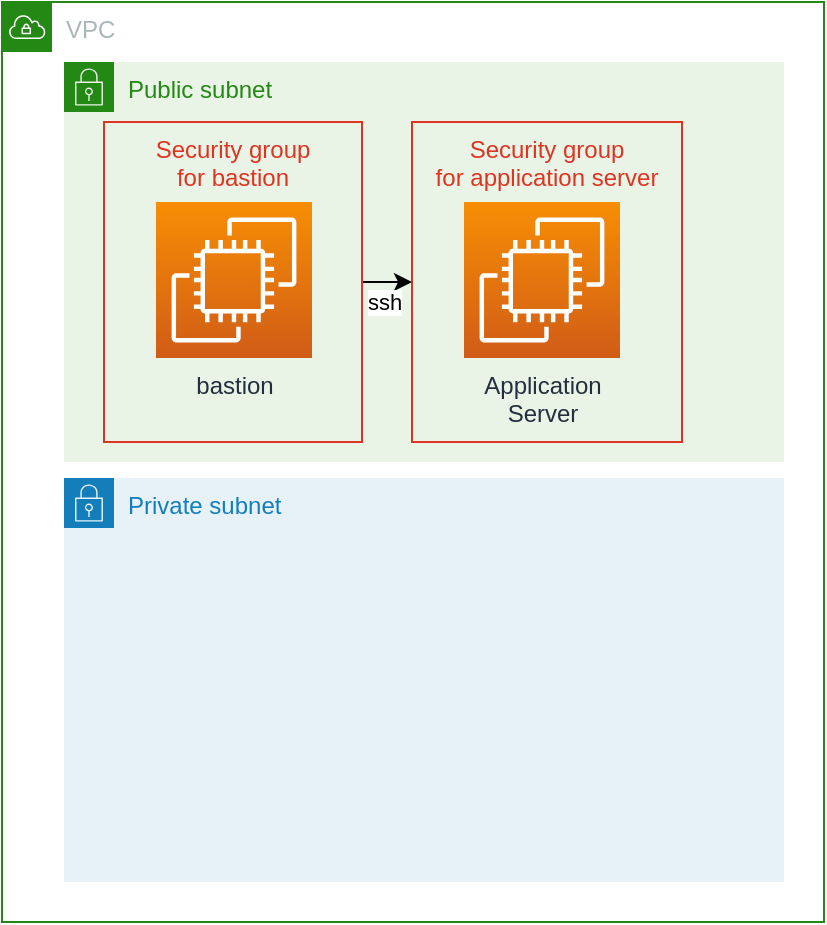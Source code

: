 <mxfile>
    <diagram id="opvkCJW3IcJ_bWAs1UsZ" name="Page-1">
        <mxGraphModel dx="763" dy="353" grid="1" gridSize="10" guides="1" tooltips="1" connect="1" arrows="1" fold="1" page="1" pageScale="1" pageWidth="850" pageHeight="1100" math="0" shadow="0">
            <root>
                <mxCell id="0"/>
                <mxCell id="1" parent="0"/>
                <mxCell id="Hl3m-6_L0OMjpgPDvVIu-3" value="Public subnet" style="points=[[0,0],[0.25,0],[0.5,0],[0.75,0],[1,0],[1,0.25],[1,0.5],[1,0.75],[1,1],[0.75,1],[0.5,1],[0.25,1],[0,1],[0,0.75],[0,0.5],[0,0.25]];outlineConnect=0;gradientColor=none;html=1;whiteSpace=wrap;fontSize=12;fontStyle=0;container=1;pointerEvents=0;collapsible=0;recursiveResize=0;shape=mxgraph.aws4.group;grIcon=mxgraph.aws4.group_security_group;grStroke=0;strokeColor=#248814;fillColor=#E9F3E6;verticalAlign=top;align=left;spacingLeft=30;fontColor=#248814;dashed=0;" vertex="1" parent="1">
                    <mxGeometry x="90" y="130" width="360" height="200" as="geometry"/>
                </mxCell>
                <mxCell id="Hl3m-6_L0OMjpgPDvVIu-11" value="VPC" style="points=[[0,0],[0.25,0],[0.5,0],[0.75,0],[1,0],[1,0.25],[1,0.5],[1,0.75],[1,1],[0.75,1],[0.5,1],[0.25,1],[0,1],[0,0.75],[0,0.5],[0,0.25]];outlineConnect=0;gradientColor=none;html=1;whiteSpace=wrap;fontSize=12;fontStyle=0;container=1;pointerEvents=0;collapsible=0;recursiveResize=0;shape=mxgraph.aws4.group;grIcon=mxgraph.aws4.group_vpc;strokeColor=#248814;fillColor=none;verticalAlign=top;align=left;spacingLeft=30;fontColor=#AAB7B8;dashed=0;" vertex="1" parent="1">
                    <mxGeometry x="59" y="100" width="411" height="460" as="geometry"/>
                </mxCell>
                <mxCell id="Hl3m-6_L0OMjpgPDvVIu-14" value="Security group&#10;for application server" style="fillColor=none;strokeColor=#DD3522;verticalAlign=top;fontStyle=0;fontColor=#DD3522;" vertex="1" parent="Hl3m-6_L0OMjpgPDvVIu-11">
                    <mxGeometry x="205" y="60" width="135" height="160" as="geometry"/>
                </mxCell>
                <mxCell id="Hl3m-6_L0OMjpgPDvVIu-16" value="ssh" style="edgeStyle=orthogonalEdgeStyle;html=1;entryX=0;entryY=0.5;entryDx=0;entryDy=0;" edge="1" parent="Hl3m-6_L0OMjpgPDvVIu-11" source="Hl3m-6_L0OMjpgPDvVIu-13" target="Hl3m-6_L0OMjpgPDvVIu-14">
                    <mxGeometry x="-0.12" y="-10" relative="1" as="geometry">
                        <mxPoint as="offset"/>
                    </mxGeometry>
                </mxCell>
                <mxCell id="Hl3m-6_L0OMjpgPDvVIu-13" value="Security group&#10;for bastion" style="fillColor=none;strokeColor=#DD3522;verticalAlign=top;fontStyle=0;fontColor=#DD3522;" vertex="1" parent="Hl3m-6_L0OMjpgPDvVIu-11">
                    <mxGeometry x="51" y="60" width="129" height="160" as="geometry"/>
                </mxCell>
                <mxCell id="Hl3m-6_L0OMjpgPDvVIu-9" value="Application&lt;br&gt;Server" style="sketch=0;points=[[0,0,0],[0.25,0,0],[0.5,0,0],[0.75,0,0],[1,0,0],[0,1,0],[0.25,1,0],[0.5,1,0],[0.75,1,0],[1,1,0],[0,0.25,0],[0,0.5,0],[0,0.75,0],[1,0.25,0],[1,0.5,0],[1,0.75,0]];outlineConnect=0;fontColor=#232F3E;gradientColor=#F78E04;gradientDirection=north;fillColor=#D05C17;strokeColor=#ffffff;dashed=0;verticalLabelPosition=bottom;verticalAlign=top;align=center;html=1;fontSize=12;fontStyle=0;aspect=fixed;shape=mxgraph.aws4.resourceIcon;resIcon=mxgraph.aws4.ec2;" vertex="1" parent="Hl3m-6_L0OMjpgPDvVIu-11">
                    <mxGeometry x="231" y="100" width="78" height="78" as="geometry"/>
                </mxCell>
                <mxCell id="Hl3m-6_L0OMjpgPDvVIu-8" value="bastion" style="sketch=0;points=[[0,0,0],[0.25,0,0],[0.5,0,0],[0.75,0,0],[1,0,0],[0,1,0],[0.25,1,0],[0.5,1,0],[0.75,1,0],[1,1,0],[0,0.25,0],[0,0.5,0],[0,0.75,0],[1,0.25,0],[1,0.5,0],[1,0.75,0]];outlineConnect=0;fontColor=#232F3E;gradientColor=#F78E04;gradientDirection=north;fillColor=#D05C17;strokeColor=#ffffff;dashed=0;verticalLabelPosition=bottom;verticalAlign=top;align=center;html=1;fontSize=12;fontStyle=0;aspect=fixed;shape=mxgraph.aws4.resourceIcon;resIcon=mxgraph.aws4.ec2;" vertex="1" parent="Hl3m-6_L0OMjpgPDvVIu-11">
                    <mxGeometry x="77" y="100" width="78" height="78" as="geometry"/>
                </mxCell>
                <mxCell id="Hl3m-6_L0OMjpgPDvVIu-4" value="Private subnet" style="points=[[0,0],[0.25,0],[0.5,0],[0.75,0],[1,0],[1,0.25],[1,0.5],[1,0.75],[1,1],[0.75,1],[0.5,1],[0.25,1],[0,1],[0,0.75],[0,0.5],[0,0.25]];outlineConnect=0;gradientColor=none;html=1;whiteSpace=wrap;fontSize=12;fontStyle=0;container=1;pointerEvents=0;collapsible=0;recursiveResize=0;shape=mxgraph.aws4.group;grIcon=mxgraph.aws4.group_security_group;grStroke=0;strokeColor=#147EBA;fillColor=#E6F2F8;verticalAlign=top;align=left;spacingLeft=30;fontColor=#147EBA;dashed=0;" vertex="1" parent="1">
                    <mxGeometry x="90" y="338" width="360" height="202" as="geometry"/>
                </mxCell>
            </root>
        </mxGraphModel>
    </diagram>
</mxfile>